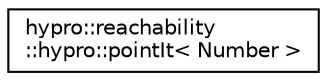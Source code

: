 digraph "Graphical Class Hierarchy"
{
  edge [fontname="Helvetica",fontsize="10",labelfontname="Helvetica",labelfontsize="10"];
  node [fontname="Helvetica",fontsize="10",shape=record];
  rankdir="LR";
  Node1 [label="hypro::reachability\l::hypro::pointIt\< Number \>",height=0.2,width=0.4,color="black", fillcolor="white", style="filled",URL="$structhypro_1_1reachability_1_1hypro_1_1pointIt.html",tooltip="Struct holding a point iterator allowing to iterate over a vector of points represented by their coor..."];
}
